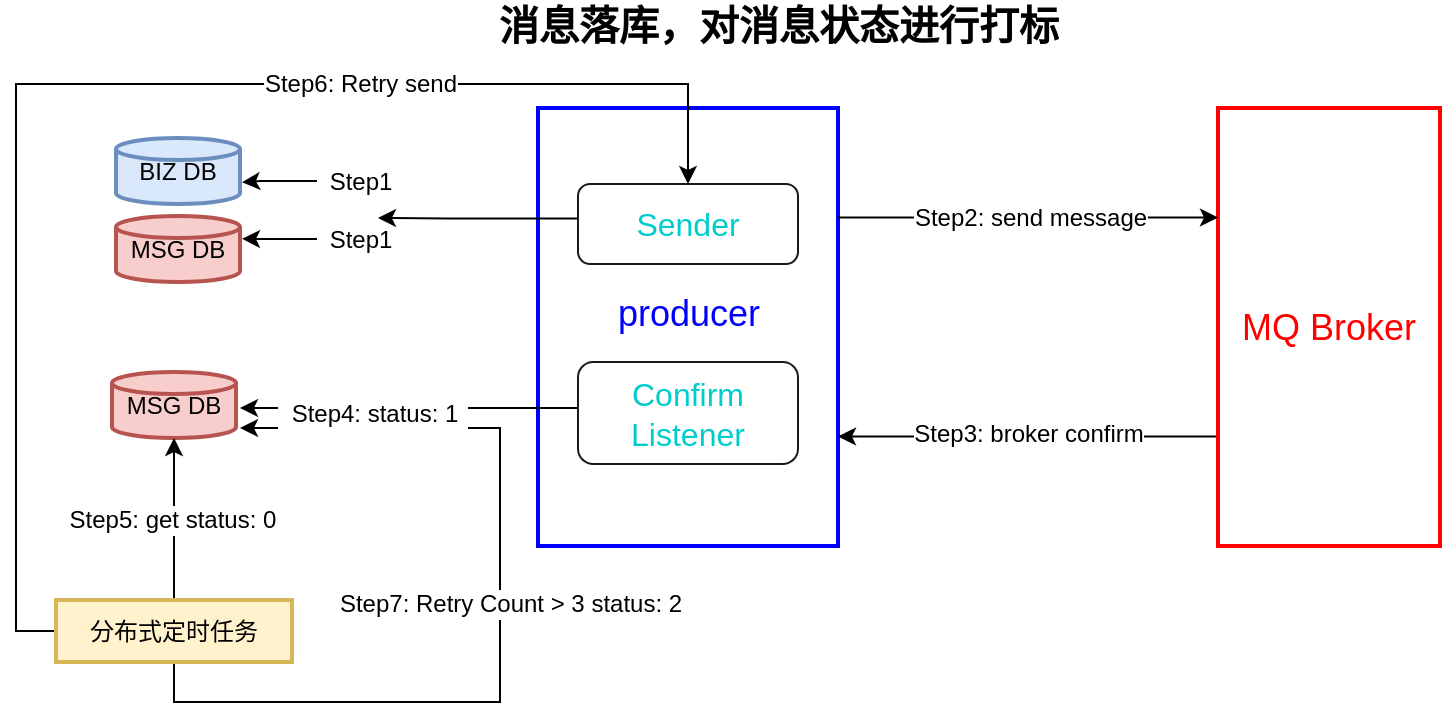 <mxfile version="12.2.9" type="github" pages="1">
  <diagram id="8c5uPgTBDwxIE_aIOlKl" name="Page-1">
    <mxGraphModel dx="1661" dy="822" grid="1" gridSize="1" guides="1" tooltips="1" connect="1" arrows="1" fold="1" page="1" pageScale="1" pageWidth="827" pageHeight="1169" math="0" shadow="0">
      <root>
        <mxCell id="0"/>
        <mxCell id="1" parent="0"/>
        <mxCell id="fogzpK3HjRp3LBKvV7Fr-9" value="" style="rounded=0;whiteSpace=wrap;html=1;strokeColor=#0000FF;strokeWidth=2;fillColor=none;" vertex="1" parent="1">
          <mxGeometry x="320" y="82" width="150" height="219" as="geometry"/>
        </mxCell>
        <mxCell id="fogzpK3HjRp3LBKvV7Fr-1" value="&lt;font style=&quot;font-size: 20px&quot;&gt;&lt;b&gt;消息落库，对消息状态进行打标&lt;/b&gt;&lt;/font&gt;" style="text;html=1;align=center;verticalAlign=middle;resizable=0;points=[];;autosize=1;" vertex="1" parent="1">
          <mxGeometry x="290" y="30" width="300" height="20" as="geometry"/>
        </mxCell>
        <mxCell id="fogzpK3HjRp3LBKvV7Fr-4" value="&lt;font style=&quot;font-size: 16px&quot; color=&quot;#00cccc&quot;&gt;Sender&lt;/font&gt;" style="rounded=1;whiteSpace=wrap;html=1;strokeColor=#1A1A1A;" vertex="1" parent="1">
          <mxGeometry x="340" y="120" width="110" height="40" as="geometry"/>
        </mxCell>
        <mxCell id="fogzpK3HjRp3LBKvV7Fr-27" style="edgeStyle=orthogonalEdgeStyle;rounded=0;orthogonalLoop=1;jettySize=auto;html=1;exitX=0;exitY=0.5;exitDx=0;exitDy=0;" edge="1" parent="1" source="fogzpK3HjRp3LBKvV7Fr-5">
          <mxGeometry relative="1" as="geometry">
            <mxPoint x="171" y="232" as="targetPoint"/>
            <Array as="points">
              <mxPoint x="340" y="232"/>
            </Array>
          </mxGeometry>
        </mxCell>
        <mxCell id="fogzpK3HjRp3LBKvV7Fr-5" value="&lt;font style=&quot;font-size: 16px&quot;&gt;&lt;font color=&quot;#00cccc&quot;&gt;Confirm&lt;br&gt;Listener&lt;/font&gt;&lt;br&gt;&lt;/font&gt;" style="rounded=1;whiteSpace=wrap;html=1;strokeColor=#1A1A1A;" vertex="1" parent="1">
          <mxGeometry x="340" y="209" width="110" height="51" as="geometry"/>
        </mxCell>
        <mxCell id="fogzpK3HjRp3LBKvV7Fr-6" value="&lt;font style=&quot;font-size: 18px&quot; color=&quot;#0000ff&quot;&gt;producer&lt;/font&gt;" style="text;html=1;align=center;verticalAlign=middle;resizable=0;points=[];;autosize=1;" vertex="1" parent="1">
          <mxGeometry x="350" y="174.5" width="90" height="20" as="geometry"/>
        </mxCell>
        <mxCell id="fogzpK3HjRp3LBKvV7Fr-10" style="edgeStyle=orthogonalEdgeStyle;rounded=0;orthogonalLoop=1;jettySize=auto;html=1;exitX=0;exitY=0.75;exitDx=0;exitDy=0;entryX=1;entryY=0.75;entryDx=0;entryDy=0;" edge="1" parent="1" source="fogzpK3HjRp3LBKvV7Fr-8" target="fogzpK3HjRp3LBKvV7Fr-9">
          <mxGeometry relative="1" as="geometry"/>
        </mxCell>
        <mxCell id="fogzpK3HjRp3LBKvV7Fr-17" value="Step3: broker confirm" style="text;html=1;align=center;verticalAlign=middle;resizable=0;points=[];;labelBackgroundColor=#ffffff;" vertex="1" connectable="0" parent="fogzpK3HjRp3LBKvV7Fr-10">
          <mxGeometry x="0.266" y="1" relative="1" as="geometry">
            <mxPoint x="25" y="-2.5" as="offset"/>
          </mxGeometry>
        </mxCell>
        <mxCell id="fogzpK3HjRp3LBKvV7Fr-8" value="&lt;font style=&quot;font-size: 18px&quot; color=&quot;#ff0000&quot;&gt;MQ Broker&lt;/font&gt;" style="rounded=0;whiteSpace=wrap;html=1;strokeColor=#FF0000;strokeWidth=2;" vertex="1" parent="1">
          <mxGeometry x="660" y="82" width="111" height="219" as="geometry"/>
        </mxCell>
        <mxCell id="fogzpK3HjRp3LBKvV7Fr-12" style="edgeStyle=orthogonalEdgeStyle;rounded=0;orthogonalLoop=1;jettySize=auto;html=1;exitX=1;exitY=0.25;exitDx=0;exitDy=0;entryX=0;entryY=0.25;entryDx=0;entryDy=0;" edge="1" parent="1" source="fogzpK3HjRp3LBKvV7Fr-9" target="fogzpK3HjRp3LBKvV7Fr-8">
          <mxGeometry relative="1" as="geometry"/>
        </mxCell>
        <mxCell id="fogzpK3HjRp3LBKvV7Fr-16" value="Step2: send message" style="text;html=1;align=center;verticalAlign=middle;resizable=0;points=[];;labelBackgroundColor=#ffffff;" vertex="1" connectable="0" parent="fogzpK3HjRp3LBKvV7Fr-12">
          <mxGeometry x="0.193" y="1" relative="1" as="geometry">
            <mxPoint x="-18" y="0.5" as="offset"/>
          </mxGeometry>
        </mxCell>
        <mxCell id="fogzpK3HjRp3LBKvV7Fr-21" style="edgeStyle=orthogonalEdgeStyle;rounded=0;orthogonalLoop=1;jettySize=auto;html=1;exitX=0.001;exitY=0.431;exitDx=0;exitDy=0;exitPerimeter=0;" edge="1" parent="1" source="fogzpK3HjRp3LBKvV7Fr-4">
          <mxGeometry relative="1" as="geometry">
            <mxPoint x="305" y="137" as="sourcePoint"/>
            <mxPoint x="240" y="137" as="targetPoint"/>
            <Array as="points">
              <mxPoint x="275" y="137"/>
            </Array>
          </mxGeometry>
        </mxCell>
        <mxCell id="fogzpK3HjRp3LBKvV7Fr-23" value="" style="edgeStyle=orthogonalEdgeStyle;rounded=0;orthogonalLoop=1;jettySize=auto;html=1;" edge="1" parent="1" source="fogzpK3HjRp3LBKvV7Fr-18">
          <mxGeometry relative="1" as="geometry">
            <mxPoint x="172" y="119.176" as="targetPoint"/>
            <Array as="points">
              <mxPoint x="181" y="119"/>
              <mxPoint x="181" y="119"/>
            </Array>
          </mxGeometry>
        </mxCell>
        <mxCell id="fogzpK3HjRp3LBKvV7Fr-18" value="Step1" style="text;html=1;align=center;verticalAlign=middle;resizable=0;points=[];;autosize=1;" vertex="1" parent="1">
          <mxGeometry x="209.5" y="109" width="42" height="19" as="geometry"/>
        </mxCell>
        <mxCell id="fogzpK3HjRp3LBKvV7Fr-22" value="" style="edgeStyle=orthogonalEdgeStyle;rounded=0;orthogonalLoop=1;jettySize=auto;html=1;" edge="1" parent="1" source="fogzpK3HjRp3LBKvV7Fr-19">
          <mxGeometry relative="1" as="geometry">
            <mxPoint x="172" y="147.412" as="targetPoint"/>
            <Array as="points">
              <mxPoint x="181" y="147"/>
              <mxPoint x="181" y="147"/>
            </Array>
          </mxGeometry>
        </mxCell>
        <mxCell id="fogzpK3HjRp3LBKvV7Fr-19" value="Step1" style="text;html=1;align=center;verticalAlign=middle;resizable=0;points=[];;autosize=1;" vertex="1" parent="1">
          <mxGeometry x="209.5" y="138" width="42" height="19" as="geometry"/>
        </mxCell>
        <mxCell id="fogzpK3HjRp3LBKvV7Fr-24" value="BIZ DB" style="strokeWidth=2;html=1;shape=mxgraph.flowchart.database;whiteSpace=wrap;fillColor=#dae8fc;strokeColor=#6c8ebf;" vertex="1" parent="1">
          <mxGeometry x="109" y="97" width="62" height="33" as="geometry"/>
        </mxCell>
        <mxCell id="fogzpK3HjRp3LBKvV7Fr-25" value="MSG DB" style="strokeWidth=2;html=1;shape=mxgraph.flowchart.database;whiteSpace=wrap;fillColor=#f8cecc;strokeColor=#b85450;" vertex="1" parent="1">
          <mxGeometry x="109" y="136" width="62" height="33" as="geometry"/>
        </mxCell>
        <mxCell id="fogzpK3HjRp3LBKvV7Fr-26" value="MSG DB" style="strokeWidth=2;html=1;shape=mxgraph.flowchart.database;whiteSpace=wrap;fillColor=#f8cecc;strokeColor=#b85450;" vertex="1" parent="1">
          <mxGeometry x="107" y="214" width="62" height="33" as="geometry"/>
        </mxCell>
        <mxCell id="fogzpK3HjRp3LBKvV7Fr-29" style="edgeStyle=orthogonalEdgeStyle;rounded=0;orthogonalLoop=1;jettySize=auto;html=1;exitX=0.5;exitY=0;exitDx=0;exitDy=0;entryX=0.5;entryY=1;entryDx=0;entryDy=0;entryPerimeter=0;" edge="1" parent="1" source="fogzpK3HjRp3LBKvV7Fr-28" target="fogzpK3HjRp3LBKvV7Fr-26">
          <mxGeometry relative="1" as="geometry">
            <mxPoint x="142" y="261" as="targetPoint"/>
          </mxGeometry>
        </mxCell>
        <mxCell id="fogzpK3HjRp3LBKvV7Fr-34" value="Step5: get status: 0" style="text;html=1;align=center;verticalAlign=middle;resizable=0;points=[];;labelBackgroundColor=#ffffff;" vertex="1" connectable="0" parent="fogzpK3HjRp3LBKvV7Fr-29">
          <mxGeometry x="-0.007" y="1" relative="1" as="geometry">
            <mxPoint as="offset"/>
          </mxGeometry>
        </mxCell>
        <mxCell id="fogzpK3HjRp3LBKvV7Fr-30" style="edgeStyle=orthogonalEdgeStyle;rounded=0;orthogonalLoop=1;jettySize=auto;html=1;exitX=0;exitY=0.5;exitDx=0;exitDy=0;entryX=0.5;entryY=0;entryDx=0;entryDy=0;" edge="1" parent="1" source="fogzpK3HjRp3LBKvV7Fr-28" target="fogzpK3HjRp3LBKvV7Fr-4">
          <mxGeometry relative="1" as="geometry">
            <mxPoint x="35" y="195" as="targetPoint"/>
            <Array as="points">
              <mxPoint x="59" y="344"/>
              <mxPoint x="59" y="70"/>
              <mxPoint x="395" y="70"/>
            </Array>
          </mxGeometry>
        </mxCell>
        <mxCell id="fogzpK3HjRp3LBKvV7Fr-31" value="Step6: Retry send" style="text;html=1;align=center;verticalAlign=middle;resizable=0;points=[];;labelBackgroundColor=#ffffff;" vertex="1" connectable="0" parent="fogzpK3HjRp3LBKvV7Fr-30">
          <mxGeometry x="0.146" y="1" relative="1" as="geometry">
            <mxPoint x="75.5" y="0.5" as="offset"/>
          </mxGeometry>
        </mxCell>
        <mxCell id="fogzpK3HjRp3LBKvV7Fr-32" style="edgeStyle=orthogonalEdgeStyle;rounded=0;orthogonalLoop=1;jettySize=auto;html=1;exitX=0.5;exitY=1;exitDx=0;exitDy=0;" edge="1" parent="1" source="fogzpK3HjRp3LBKvV7Fr-28">
          <mxGeometry relative="1" as="geometry">
            <mxPoint x="171" y="242" as="targetPoint"/>
            <Array as="points">
              <mxPoint x="138" y="379"/>
              <mxPoint x="301" y="379"/>
              <mxPoint x="301" y="242"/>
            </Array>
          </mxGeometry>
        </mxCell>
        <mxCell id="fogzpK3HjRp3LBKvV7Fr-35" value="Step7: Retry Count &amp;gt; 3 status: 2" style="text;html=1;align=center;verticalAlign=middle;resizable=0;points=[];;labelBackgroundColor=#ffffff;" vertex="1" connectable="0" parent="fogzpK3HjRp3LBKvV7Fr-32">
          <mxGeometry x="-0.573" y="-1" relative="1" as="geometry">
            <mxPoint x="91.5" y="-50" as="offset"/>
          </mxGeometry>
        </mxCell>
        <mxCell id="fogzpK3HjRp3LBKvV7Fr-28" value="分布式定时任务" style="rounded=0;whiteSpace=wrap;html=1;strokeColor=#d6b656;strokeWidth=2;fillColor=#fff2cc;" vertex="1" parent="1">
          <mxGeometry x="79" y="328" width="118" height="31" as="geometry"/>
        </mxCell>
        <mxCell id="fogzpK3HjRp3LBKvV7Fr-33" value="Step4: status: 1" style="text;html=1;align=center;verticalAlign=middle;resizable=0;points=[];;autosize=1;fillColor=#ffffff;" vertex="1" parent="1">
          <mxGeometry x="190" y="224.5" width="95" height="20" as="geometry"/>
        </mxCell>
      </root>
    </mxGraphModel>
  </diagram>
</mxfile>
